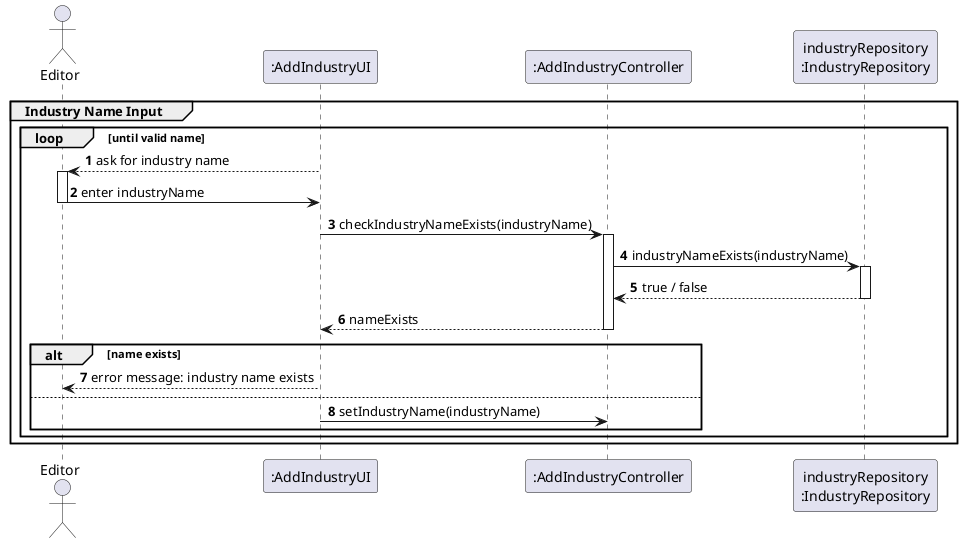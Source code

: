 @startuml industry_name_input
skinparam packageStyle rectangle
skinparam shadowing false
skinparam linetype ortho
autonumber

actor "Editor" as EDT
participant ":AddIndustryUI" as UI
participant ":AddIndustryController" as CTRL
participant "industryRepository\n:IndustryRepository" as IND_REPO

group Industry Name Input
    loop until valid name
        UI --> EDT : ask for industry name
        activate EDT
        EDT -> UI : enter industryName
        deactivate EDT

        UI -> CTRL : checkIndustryNameExists(industryName)
        activate CTRL
        CTRL -> IND_REPO : industryNameExists(industryName)
        activate IND_REPO
        IND_REPO --> CTRL : true / false
        deactivate IND_REPO
        CTRL --> UI : nameExists
        deactivate CTRL

        alt name exists
            UI --> EDT : error message: industry name exists
        else
            UI -> CTRL : setIndustryName(industryName)
        end
    end
end
@enduml
